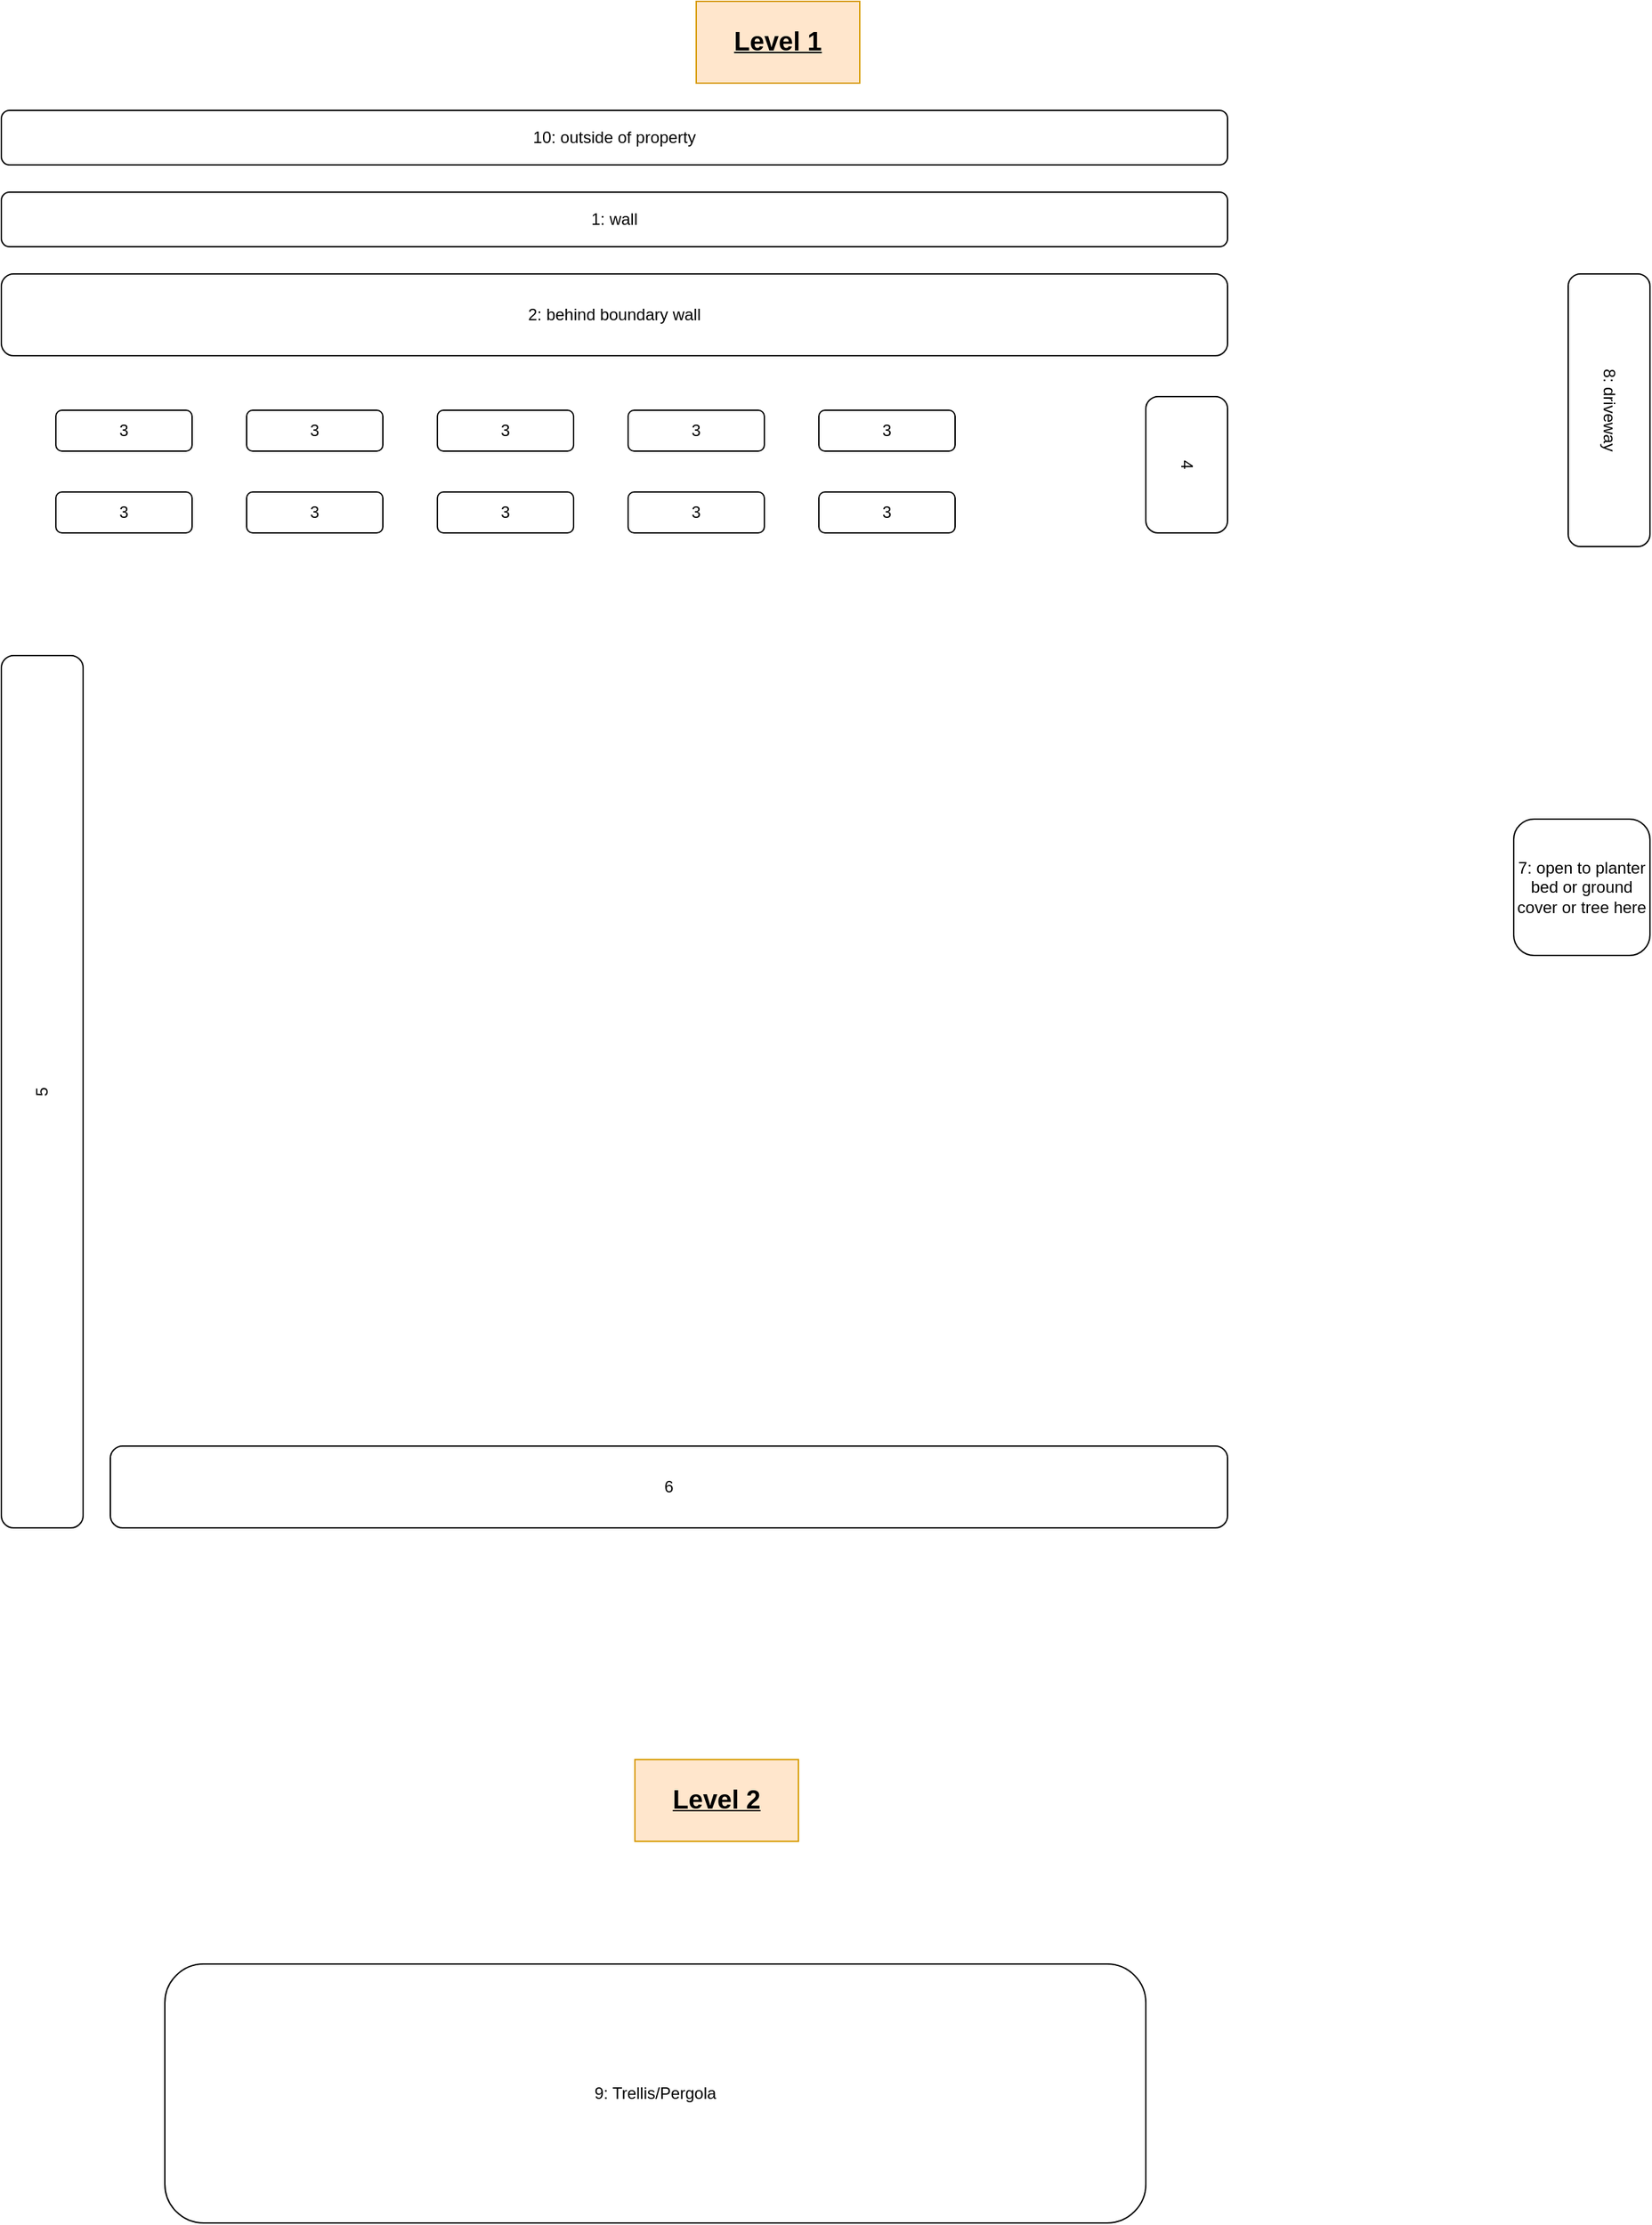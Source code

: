 <mxfile version="26.1.3">
  <diagram name="Page-1" id="4l4IsSA_Ub1HTgt-EzOl">
    <mxGraphModel dx="1420" dy="1631" grid="1" gridSize="10" guides="1" tooltips="1" connect="1" arrows="1" fold="1" page="1" pageScale="1" pageWidth="1100" pageHeight="850" math="0" shadow="0">
      <root>
        <mxCell id="0" />
        <mxCell id="1" parent="0" />
        <mxCell id="wuPh1dbSjncncGqh15LH-1" value="3" style="rounded=1;whiteSpace=wrap;html=1;" parent="1" vertex="1">
          <mxGeometry x="160" y="140" width="100" height="30" as="geometry" />
        </mxCell>
        <mxCell id="wuPh1dbSjncncGqh15LH-2" value="3" style="rounded=1;whiteSpace=wrap;html=1;" parent="1" vertex="1">
          <mxGeometry x="160" y="200" width="100" height="30" as="geometry" />
        </mxCell>
        <mxCell id="wuPh1dbSjncncGqh15LH-3" value="3" style="rounded=1;whiteSpace=wrap;html=1;" parent="1" vertex="1">
          <mxGeometry x="300" y="140" width="100" height="30" as="geometry" />
        </mxCell>
        <mxCell id="wuPh1dbSjncncGqh15LH-4" value="3" style="rounded=1;whiteSpace=wrap;html=1;" parent="1" vertex="1">
          <mxGeometry x="300" y="200" width="100" height="30" as="geometry" />
        </mxCell>
        <mxCell id="wuPh1dbSjncncGqh15LH-5" value="3" style="rounded=1;whiteSpace=wrap;html=1;" parent="1" vertex="1">
          <mxGeometry x="440" y="140" width="100" height="30" as="geometry" />
        </mxCell>
        <mxCell id="wuPh1dbSjncncGqh15LH-6" value="3" style="rounded=1;whiteSpace=wrap;html=1;" parent="1" vertex="1">
          <mxGeometry x="440" y="200" width="100" height="30" as="geometry" />
        </mxCell>
        <mxCell id="wuPh1dbSjncncGqh15LH-7" value="3" style="rounded=1;whiteSpace=wrap;html=1;" parent="1" vertex="1">
          <mxGeometry x="580" y="140" width="100" height="30" as="geometry" />
        </mxCell>
        <mxCell id="wuPh1dbSjncncGqh15LH-8" value="3" style="rounded=1;whiteSpace=wrap;html=1;" parent="1" vertex="1">
          <mxGeometry x="580" y="200" width="100" height="30" as="geometry" />
        </mxCell>
        <mxCell id="wuPh1dbSjncncGqh15LH-9" value="3" style="rounded=1;whiteSpace=wrap;html=1;" parent="1" vertex="1">
          <mxGeometry x="720" y="140" width="100" height="30" as="geometry" />
        </mxCell>
        <mxCell id="wuPh1dbSjncncGqh15LH-10" value="3" style="rounded=1;whiteSpace=wrap;html=1;" parent="1" vertex="1">
          <mxGeometry x="720" y="200" width="100" height="30" as="geometry" />
        </mxCell>
        <mxCell id="dtj401ZnlmiVif_A7q87-1" value="2: behind boundary wall" style="rounded=1;whiteSpace=wrap;html=1;" vertex="1" parent="1">
          <mxGeometry x="120" y="40" width="900" height="60" as="geometry" />
        </mxCell>
        <mxCell id="dtj401ZnlmiVif_A7q87-3" value="8: driveway" style="rounded=1;whiteSpace=wrap;html=1;rotation=90;" vertex="1" parent="1">
          <mxGeometry x="1200" y="110" width="200" height="60" as="geometry" />
        </mxCell>
        <mxCell id="dtj401ZnlmiVif_A7q87-4" value="5" style="rounded=1;whiteSpace=wrap;html=1;rotation=-90;" vertex="1" parent="1">
          <mxGeometry x="-170" y="610" width="640" height="60" as="geometry" />
        </mxCell>
        <mxCell id="dtj401ZnlmiVif_A7q87-5" value="6" style="rounded=1;whiteSpace=wrap;html=1;" vertex="1" parent="1">
          <mxGeometry x="200" y="900" width="820" height="60" as="geometry" />
        </mxCell>
        <mxCell id="dtj401ZnlmiVif_A7q87-6" value="7: open to planter bed or ground cover or tree here" style="rounded=1;whiteSpace=wrap;html=1;" vertex="1" parent="1">
          <mxGeometry x="1230" y="440" width="100" height="100" as="geometry" />
        </mxCell>
        <mxCell id="dtj401ZnlmiVif_A7q87-8" value="&lt;font style=&quot;font-size: 19px;&quot;&gt;&lt;b&gt;&lt;u&gt;Level 1&lt;/u&gt;&lt;/b&gt;&lt;/font&gt;" style="rounded=0;whiteSpace=wrap;html=1;fillColor=#ffe6cc;strokeColor=#d79b00;" vertex="1" parent="1">
          <mxGeometry x="630" y="-160" width="120" height="60" as="geometry" />
        </mxCell>
        <mxCell id="dtj401ZnlmiVif_A7q87-9" value="&lt;font style=&quot;font-size: 19px;&quot;&gt;&lt;b&gt;&lt;u&gt;Level 2&lt;/u&gt;&lt;/b&gt;&lt;/font&gt;" style="rounded=0;whiteSpace=wrap;html=1;fillColor=#ffe6cc;strokeColor=#d79b00;" vertex="1" parent="1">
          <mxGeometry x="585" y="1130" width="120" height="60" as="geometry" />
        </mxCell>
        <mxCell id="dtj401ZnlmiVif_A7q87-11" value="9: Trellis/Pergola" style="rounded=1;whiteSpace=wrap;html=1;" vertex="1" parent="1">
          <mxGeometry x="240" y="1280" width="720" height="190" as="geometry" />
        </mxCell>
        <mxCell id="dtj401ZnlmiVif_A7q87-16" value="&lt;div&gt;1: wall&lt;/div&gt;" style="rounded=1;whiteSpace=wrap;html=1;" vertex="1" parent="1">
          <mxGeometry x="120" y="-20" width="900" height="40" as="geometry" />
        </mxCell>
        <mxCell id="dtj401ZnlmiVif_A7q87-17" value="10: outside of property" style="rounded=1;whiteSpace=wrap;html=1;" vertex="1" parent="1">
          <mxGeometry x="120" y="-80" width="900" height="40" as="geometry" />
        </mxCell>
        <mxCell id="dtj401ZnlmiVif_A7q87-18" value="4" style="rounded=1;whiteSpace=wrap;html=1;rotation=90;" vertex="1" parent="1">
          <mxGeometry x="940" y="150" width="100" height="60" as="geometry" />
        </mxCell>
      </root>
    </mxGraphModel>
  </diagram>
</mxfile>
